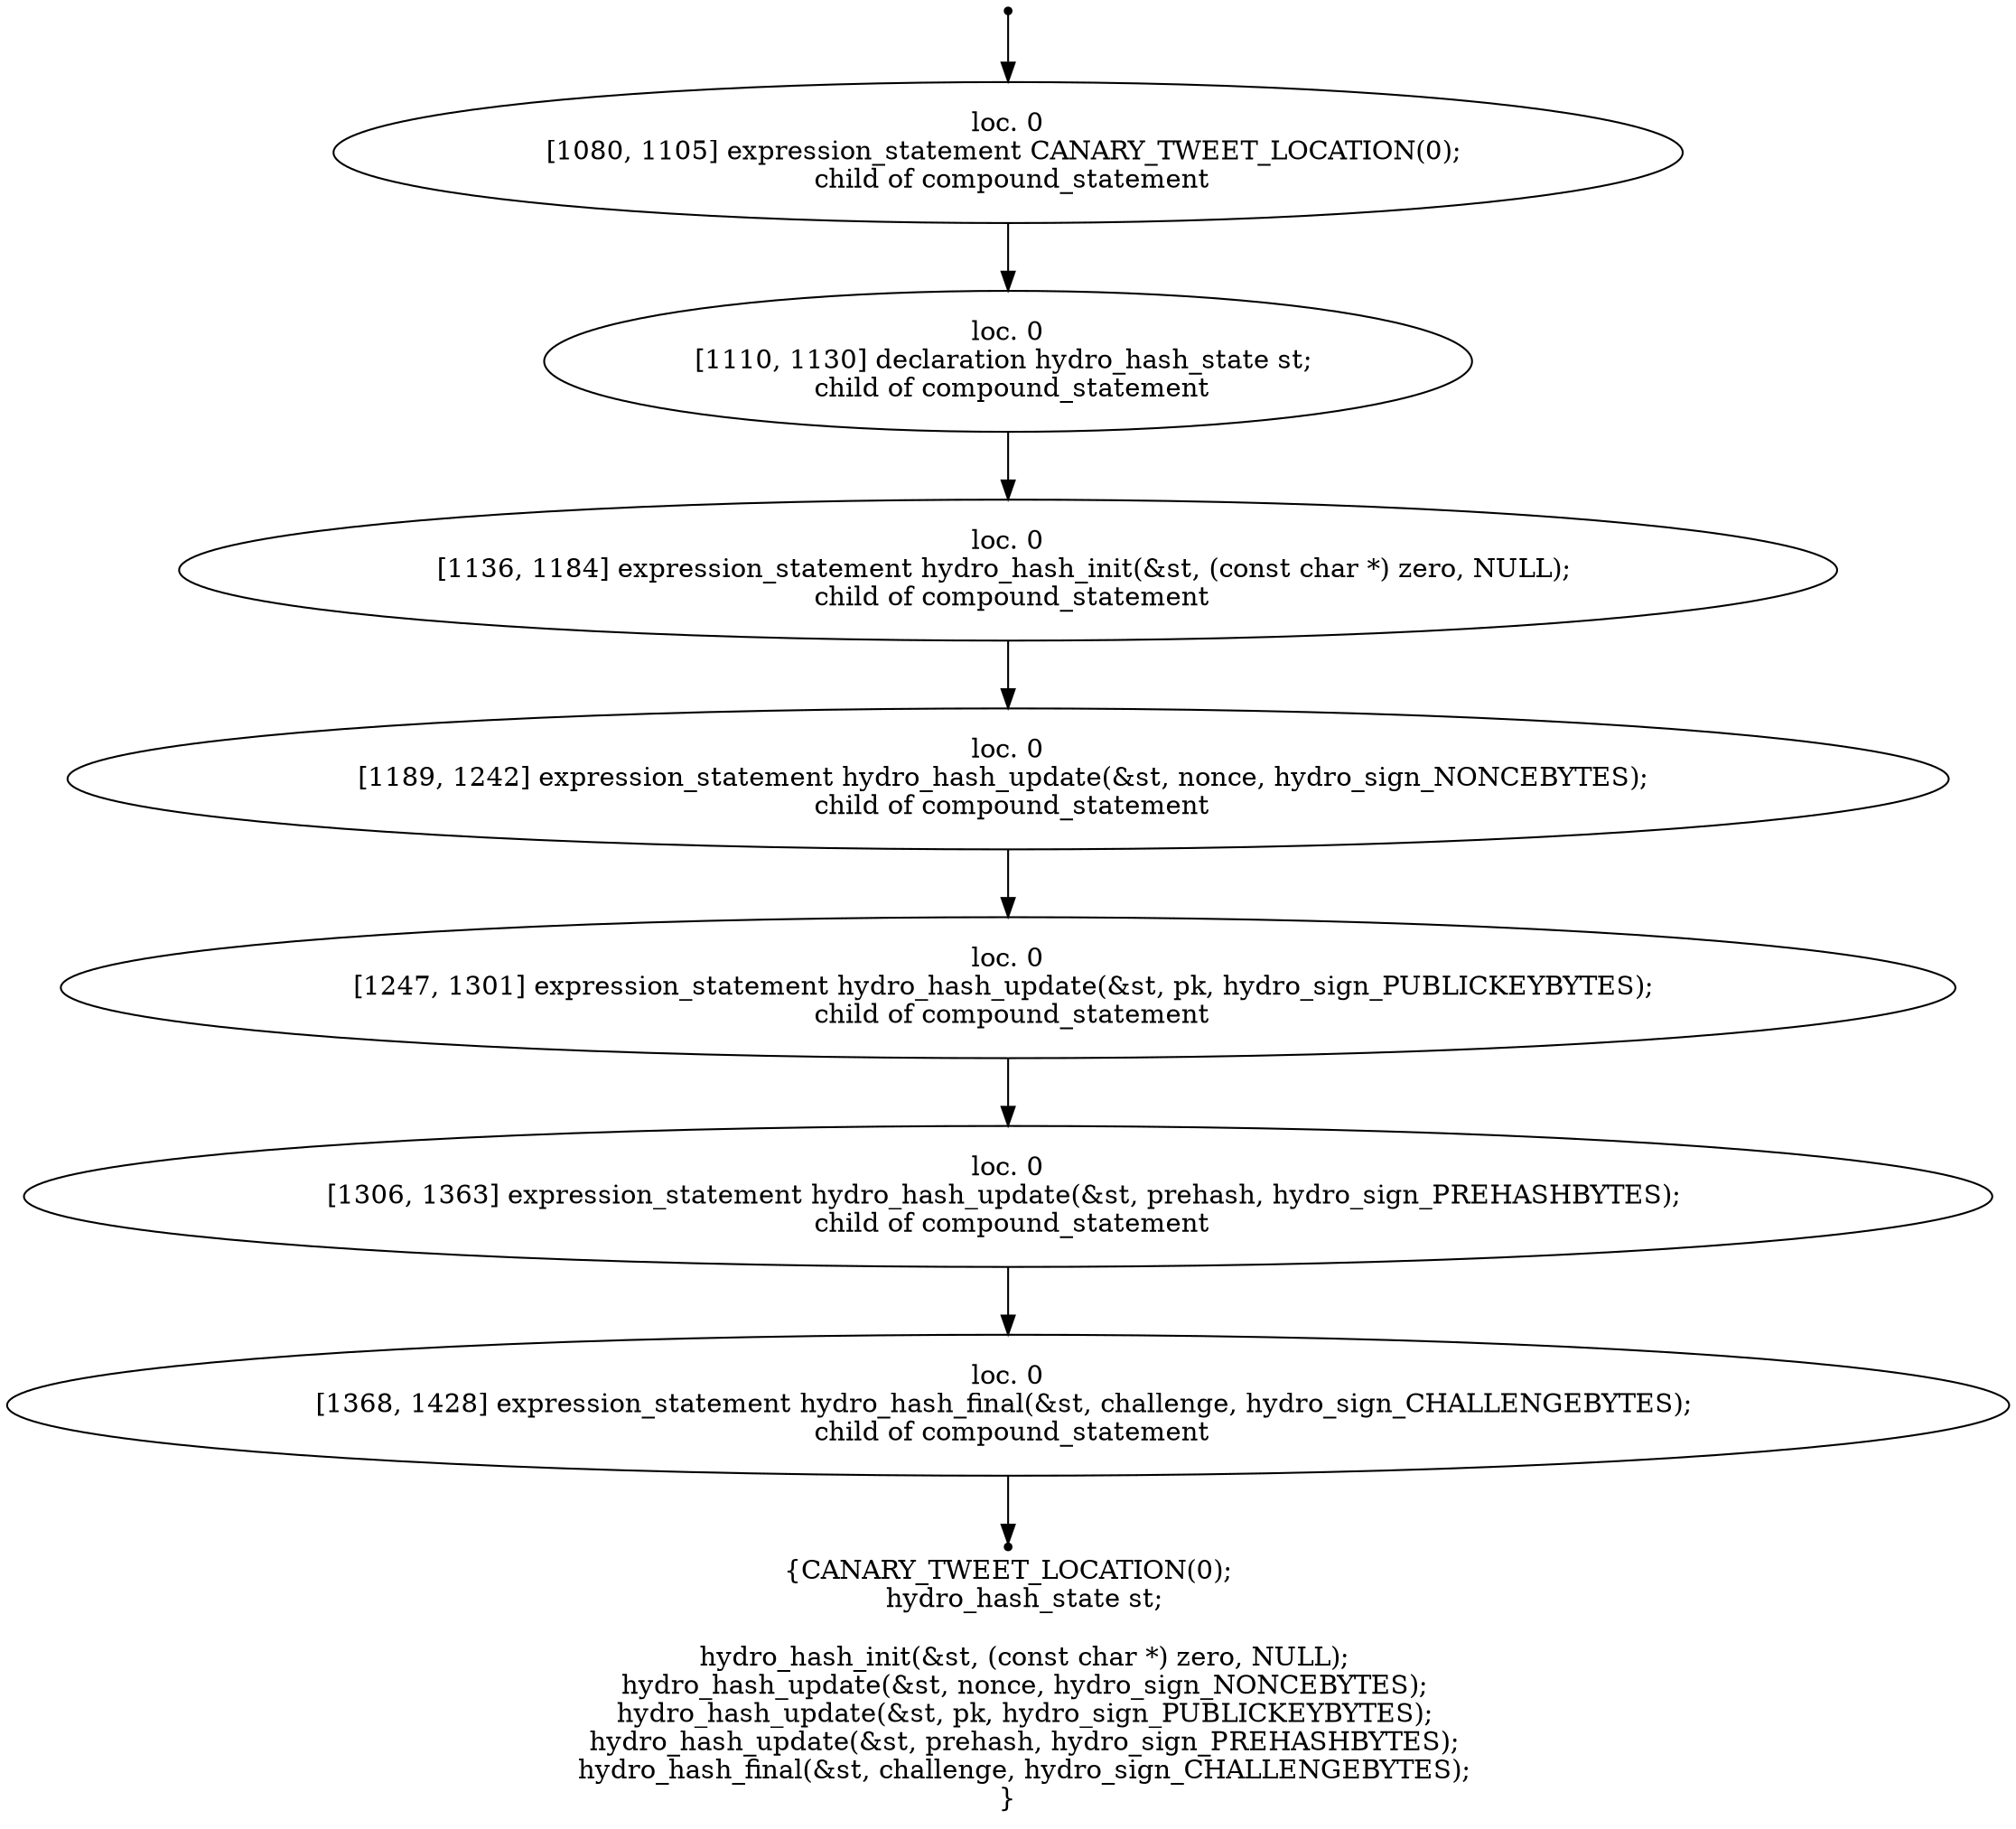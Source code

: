 digraph hydro_sign_challenge_1 {
	initial [shape=point]
	initial -> "loc. 0
[1080, 1105] expression_statement CANARY_TWEET_LOCATION(0); 
 child of compound_statement"
	final [shape=point]
	"loc. 0
[1368, 1428] expression_statement hydro_hash_final(&st, challenge, hydro_sign_CHALLENGEBYTES); 
 child of compound_statement" -> final
	"loc. 0
[1080, 1105] expression_statement CANARY_TWEET_LOCATION(0); 
 child of compound_statement"
	"loc. 0
[1080, 1105] expression_statement CANARY_TWEET_LOCATION(0); 
 child of compound_statement" -> "loc. 0
[1110, 1130] declaration hydro_hash_state st; 
 child of compound_statement"
	"loc. 0
[1110, 1130] declaration hydro_hash_state st; 
 child of compound_statement"
	"loc. 0
[1110, 1130] declaration hydro_hash_state st; 
 child of compound_statement" -> "loc. 0
[1136, 1184] expression_statement hydro_hash_init(&st, (const char *) zero, NULL); 
 child of compound_statement"
	"loc. 0
[1136, 1184] expression_statement hydro_hash_init(&st, (const char *) zero, NULL); 
 child of compound_statement"
	"loc. 0
[1136, 1184] expression_statement hydro_hash_init(&st, (const char *) zero, NULL); 
 child of compound_statement" -> "loc. 0
[1189, 1242] expression_statement hydro_hash_update(&st, nonce, hydro_sign_NONCEBYTES); 
 child of compound_statement"
	"loc. 0
[1189, 1242] expression_statement hydro_hash_update(&st, nonce, hydro_sign_NONCEBYTES); 
 child of compound_statement"
	"loc. 0
[1189, 1242] expression_statement hydro_hash_update(&st, nonce, hydro_sign_NONCEBYTES); 
 child of compound_statement" -> "loc. 0
[1247, 1301] expression_statement hydro_hash_update(&st, pk, hydro_sign_PUBLICKEYBYTES); 
 child of compound_statement"
	"loc. 0
[1247, 1301] expression_statement hydro_hash_update(&st, pk, hydro_sign_PUBLICKEYBYTES); 
 child of compound_statement"
	"loc. 0
[1247, 1301] expression_statement hydro_hash_update(&st, pk, hydro_sign_PUBLICKEYBYTES); 
 child of compound_statement" -> "loc. 0
[1306, 1363] expression_statement hydro_hash_update(&st, prehash, hydro_sign_PREHASHBYTES); 
 child of compound_statement"
	"loc. 0
[1306, 1363] expression_statement hydro_hash_update(&st, prehash, hydro_sign_PREHASHBYTES); 
 child of compound_statement"
	"loc. 0
[1306, 1363] expression_statement hydro_hash_update(&st, prehash, hydro_sign_PREHASHBYTES); 
 child of compound_statement" -> "loc. 0
[1368, 1428] expression_statement hydro_hash_final(&st, challenge, hydro_sign_CHALLENGEBYTES); 
 child of compound_statement"
	"loc. 0
[1368, 1428] expression_statement hydro_hash_final(&st, challenge, hydro_sign_CHALLENGEBYTES); 
 child of compound_statement"
	label="{CANARY_TWEET_LOCATION(0);
    hydro_hash_state st;

    hydro_hash_init(&st, (const char *) zero, NULL);
    hydro_hash_update(&st, nonce, hydro_sign_NONCEBYTES);
    hydro_hash_update(&st, pk, hydro_sign_PUBLICKEYBYTES);
    hydro_hash_update(&st, prehash, hydro_sign_PREHASHBYTES);
    hydro_hash_final(&st, challenge, hydro_sign_CHALLENGEBYTES);
}"
}
